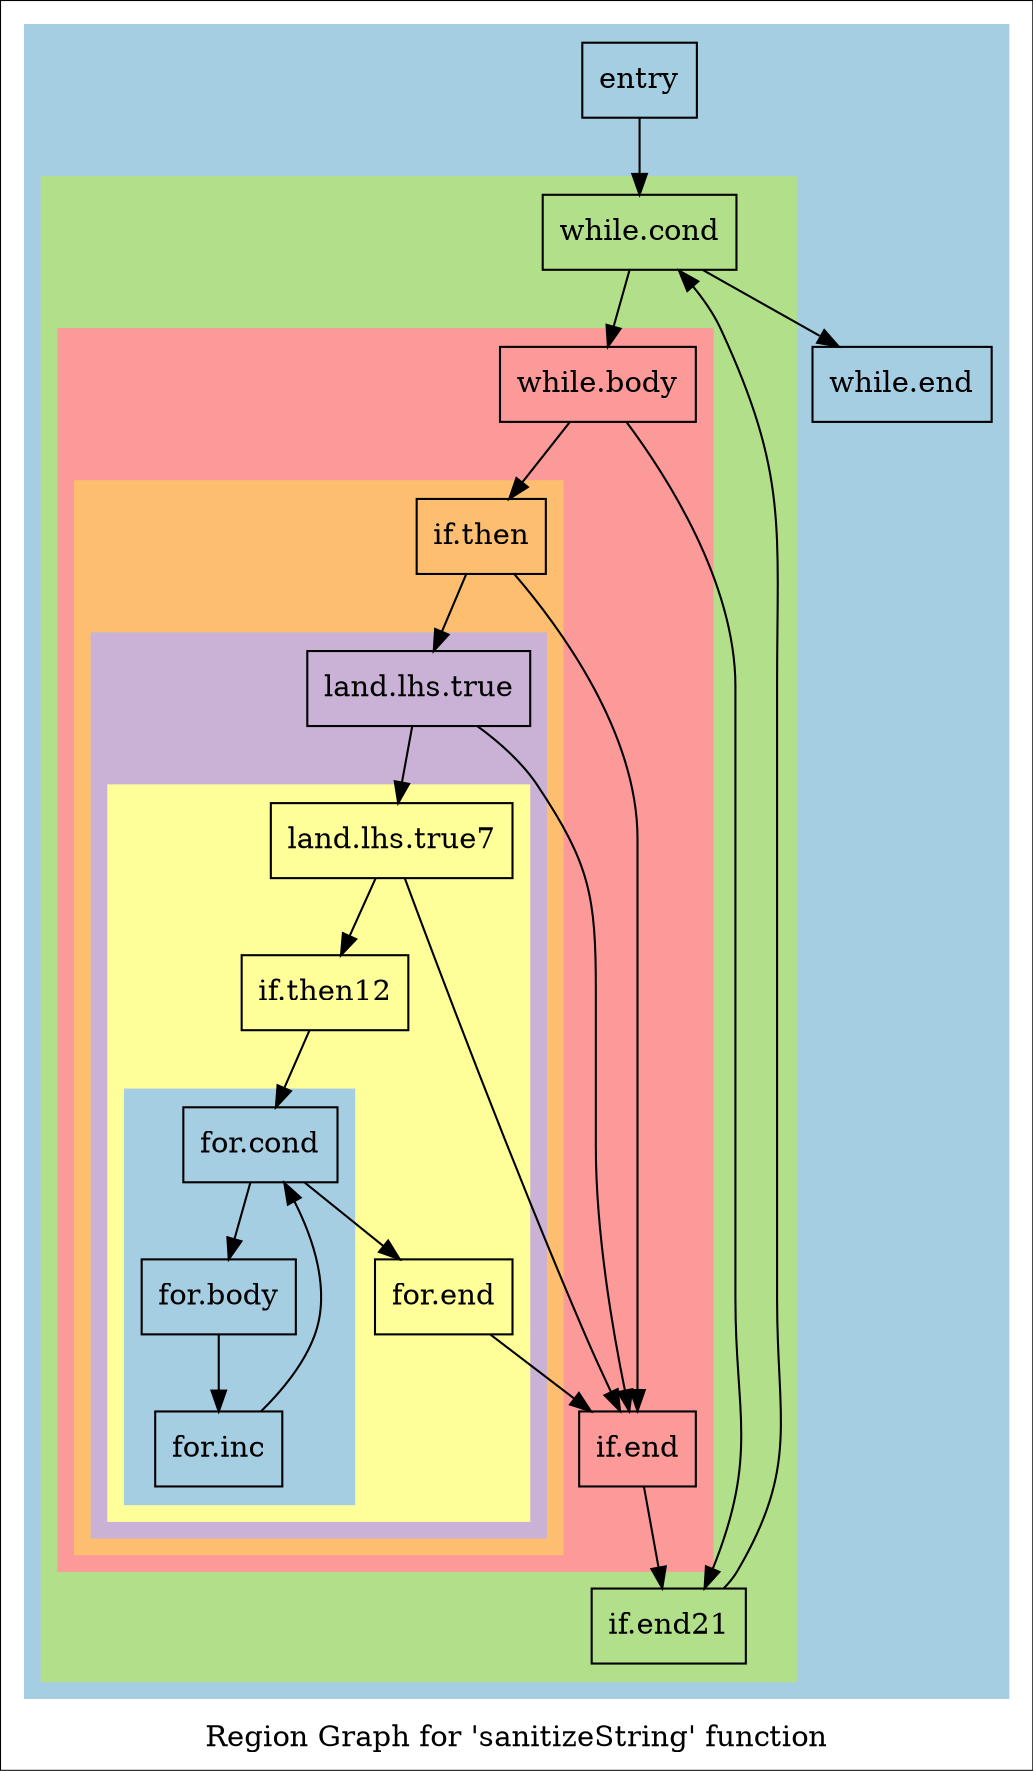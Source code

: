 digraph "Region Graph for 'sanitizeString' function" {
	label="Region Graph for 'sanitizeString' function";

	Node0xa4b000 [shape=record,label="{entry}"];
	Node0xa4b000 -> Node0xa46660;
	Node0xa46660 [shape=record,label="{while.cond}"];
	Node0xa46660 -> Node0xa53160;
	Node0xa46660 -> Node0x9c3b70;
	Node0xa53160 [shape=record,label="{while.body}"];
	Node0xa53160 -> Node0x995d00;
	Node0xa53160 -> Node0xa2abe0;
	Node0x995d00 [shape=record,label="{if.end21}"];
	Node0x995d00 -> Node0xa46660[constraint=false];
	Node0xa2abe0 [shape=record,label="{if.then}"];
	Node0xa2abe0 -> Node0x9e5aa0;
	Node0xa2abe0 -> Node0xa31b10;
	Node0x9e5aa0 [shape=record,label="{land.lhs.true}"];
	Node0x9e5aa0 -> Node0xa34e00;
	Node0x9e5aa0 -> Node0xa31b10;
	Node0xa34e00 [shape=record,label="{land.lhs.true7}"];
	Node0xa34e00 -> Node0x9a0c60;
	Node0xa34e00 -> Node0xa31b10;
	Node0x9a0c60 [shape=record,label="{if.then12}"];
	Node0x9a0c60 -> Node0x9a12a0;
	Node0x9a12a0 [shape=record,label="{for.cond}"];
	Node0x9a12a0 -> Node0x9abd40;
	Node0x9a12a0 -> Node0x9c0f10;
	Node0x9abd40 [shape=record,label="{for.body}"];
	Node0x9abd40 -> Node0xa0f3a0;
	Node0xa0f3a0 [shape=record,label="{for.inc}"];
	Node0xa0f3a0 -> Node0x9a12a0[constraint=false];
	Node0x9c0f10 [shape=record,label="{for.end}"];
	Node0x9c0f10 -> Node0xa31b10;
	Node0xa31b10 [shape=record,label="{if.end}"];
	Node0xa31b10 -> Node0x995d00;
	Node0x9c3b70 [shape=record,label="{while.end}"];
	colorscheme = "paired12"
        subgraph cluster_0xa977c0 {
          label = "";
          style = filled;
          color = 1
          subgraph cluster_0xa65a80 {
            label = "";
            style = filled;
            color = 3
            subgraph cluster_0xa64050 {
              label = "";
              style = filled;
              color = 5
              subgraph cluster_0xa97a40 {
                label = "";
                style = filled;
                color = 7
                subgraph cluster_0x9fb9b0 {
                  label = "";
                  style = filled;
                  color = 9
                  subgraph cluster_0xa63fd0 {
                    label = "";
                    style = filled;
                    color = 11
                    subgraph cluster_0xa978c0 {
                      label = "";
                      style = filled;
                      color = 1
                      Node0x9a12a0;
                      Node0x9abd40;
                      Node0xa0f3a0;
                    }
                    Node0xa34e00;
                    Node0x9a0c60;
                    Node0x9c0f10;
                  }
                  Node0x9e5aa0;
                }
                Node0xa2abe0;
              }
              Node0xa53160;
              Node0xa31b10;
            }
            Node0xa46660;
            Node0x995d00;
          }
          Node0xa4b000;
          Node0x9c3b70;
        }
}
